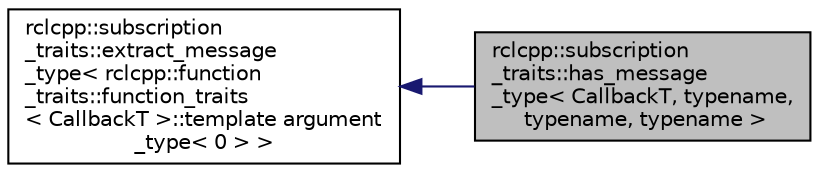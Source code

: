 digraph "rclcpp::subscription_traits::has_message_type&lt; CallbackT, typename, typename, typename &gt;"
{
  edge [fontname="Helvetica",fontsize="10",labelfontname="Helvetica",labelfontsize="10"];
  node [fontname="Helvetica",fontsize="10",shape=record];
  rankdir="LR";
  Node2 [label="rclcpp::subscription\l_traits::has_message\l_type\< CallbackT, typename,\l typename, typename \>",height=0.2,width=0.4,color="black", fillcolor="grey75", style="filled", fontcolor="black"];
  Node3 -> Node2 [dir="back",color="midnightblue",fontsize="10",style="solid",fontname="Helvetica"];
  Node3 [label="rclcpp::subscription\l_traits::extract_message\l_type\< rclcpp::function\l_traits::function_traits\l\< CallbackT \>::template argument\l_type\< 0 \> \>",height=0.2,width=0.4,color="black", fillcolor="white", style="filled",URL="$structrclcpp_1_1subscription__traits_1_1extract__message__type.html"];
}
